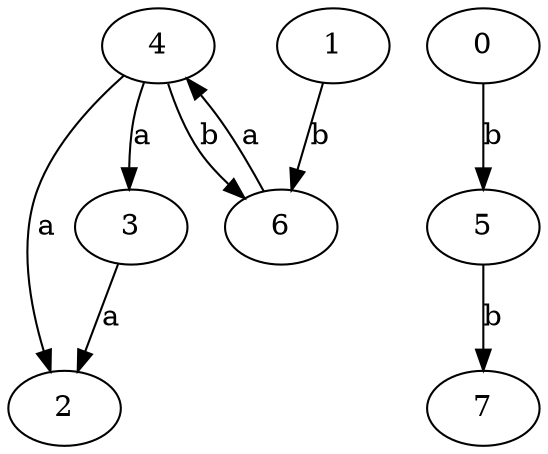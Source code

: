 strict digraph  {
2;
3;
4;
0;
1;
5;
6;
7;
3 -> 2  [label=a];
4 -> 2  [label=a];
4 -> 3  [label=a];
4 -> 6  [label=b];
0 -> 5  [label=b];
1 -> 6  [label=b];
5 -> 7  [label=b];
6 -> 4  [label=a];
}
